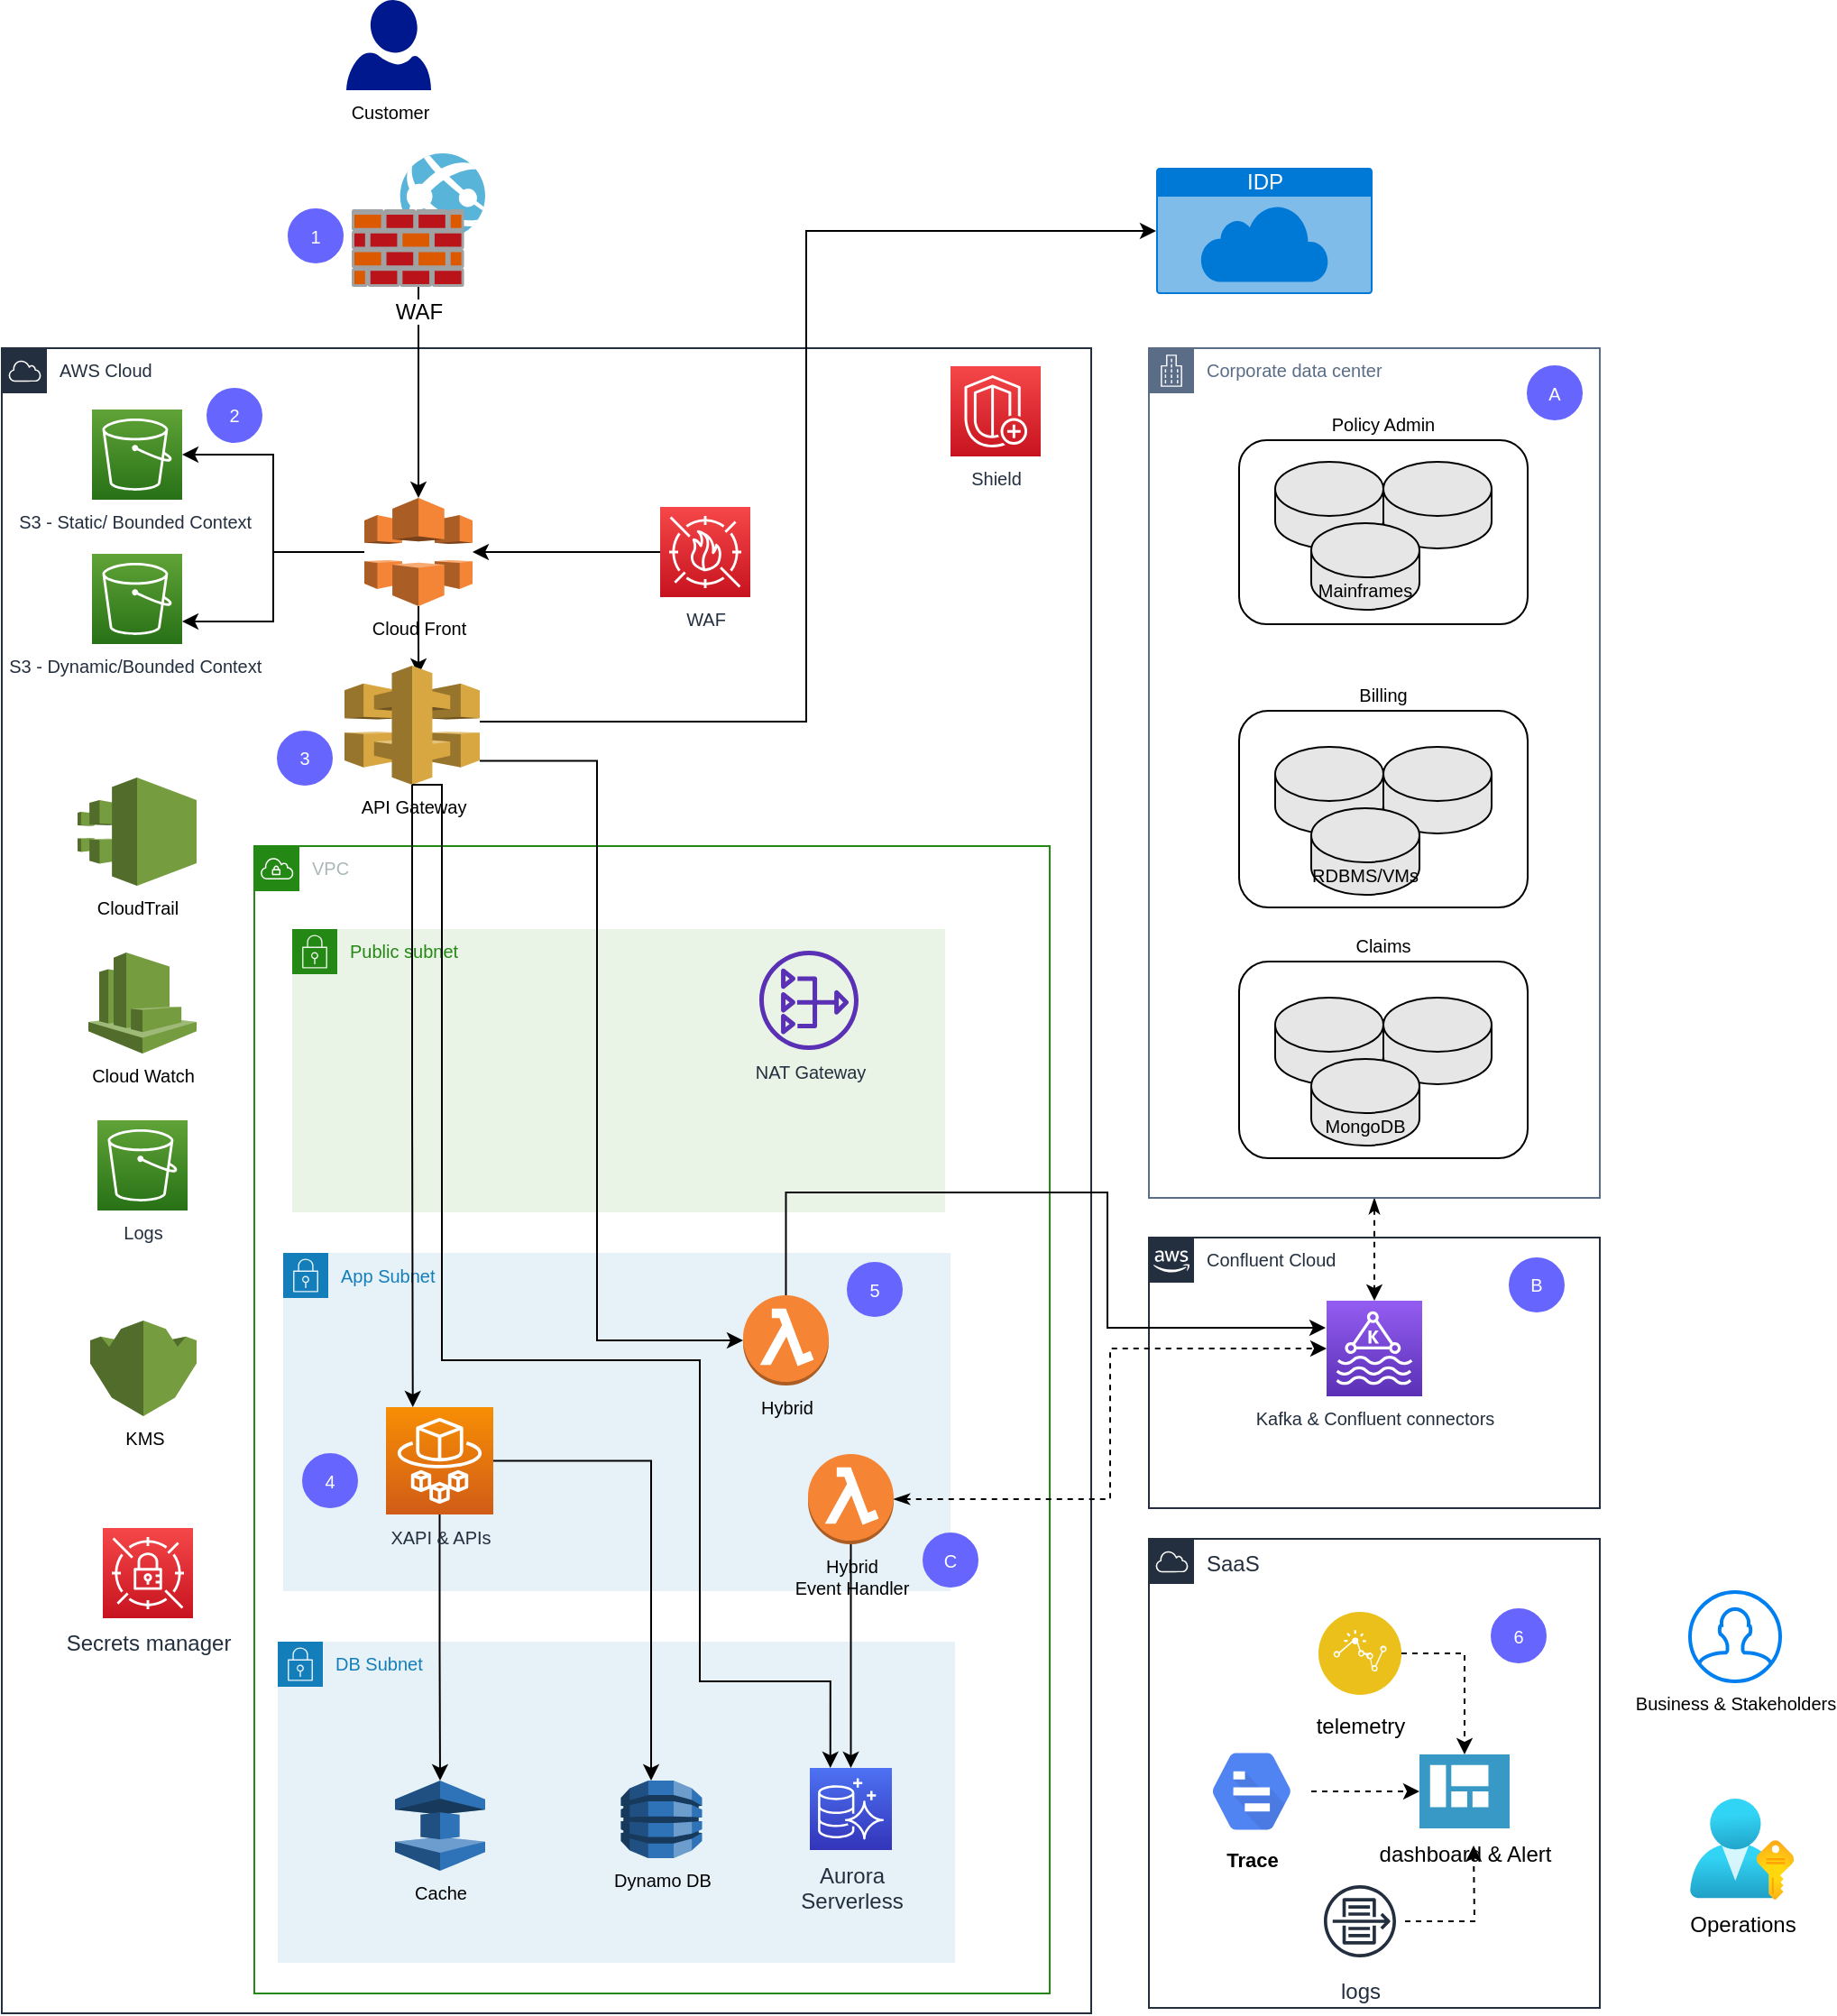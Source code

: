 <mxfile version="14.9.4" type="github">
  <diagram id="J0CAj3hpxYdUKnIAC_Rt" name="Page-1">
    <mxGraphModel dx="2980" dy="2271" grid="0" gridSize="10" guides="1" tooltips="1" connect="1" arrows="1" fold="1" page="0" pageScale="1" pageWidth="1100" pageHeight="850" math="0" shadow="0">
      <root>
        <mxCell id="0" />
        <mxCell id="1" parent="0" />
        <mxCell id="o6UnCo15VA87cQb3SErj-1" value="AWS Cloud" style="points=[[0,0],[0.25,0],[0.5,0],[0.75,0],[1,0],[1,0.25],[1,0.5],[1,0.75],[1,1],[0.75,1],[0.5,1],[0.25,1],[0,1],[0,0.75],[0,0.5],[0,0.25]];outlineConnect=0;gradientColor=none;html=1;whiteSpace=wrap;fontSize=10;fontStyle=0;shape=mxgraph.aws4.group;grIcon=mxgraph.aws4.group_aws_cloud;strokeColor=#232F3E;fillColor=none;verticalAlign=top;align=left;spacingLeft=30;fontColor=#232F3E;dashed=0;" parent="1" vertex="1">
          <mxGeometry x="-726" y="-700" width="604" height="923" as="geometry" />
        </mxCell>
        <mxCell id="o6UnCo15VA87cQb3SErj-2" value="VPC" style="points=[[0,0],[0.25,0],[0.5,0],[0.75,0],[1,0],[1,0.25],[1,0.5],[1,0.75],[1,1],[0.75,1],[0.5,1],[0.25,1],[0,1],[0,0.75],[0,0.5],[0,0.25]];outlineConnect=0;gradientColor=none;html=1;whiteSpace=wrap;fontSize=10;fontStyle=0;shape=mxgraph.aws4.group;grIcon=mxgraph.aws4.group_vpc;strokeColor=#248814;fillColor=none;verticalAlign=top;align=left;spacingLeft=30;fontColor=#AAB7B8;dashed=0;" parent="1" vertex="1">
          <mxGeometry x="-586" y="-424" width="441" height="636" as="geometry" />
        </mxCell>
        <mxCell id="o6UnCo15VA87cQb3SErj-23" value="DB Subnet" style="points=[[0,0],[0.25,0],[0.5,0],[0.75,0],[1,0],[1,0.25],[1,0.5],[1,0.75],[1,1],[0.75,1],[0.5,1],[0.25,1],[0,1],[0,0.75],[0,0.5],[0,0.25]];outlineConnect=0;gradientColor=none;html=1;whiteSpace=wrap;fontSize=10;fontStyle=0;shape=mxgraph.aws4.group;grIcon=mxgraph.aws4.group_security_group;grStroke=0;strokeColor=#147EBA;fillColor=#E6F2F8;verticalAlign=top;align=left;spacingLeft=30;fontColor=#147EBA;dashed=0;" parent="1" vertex="1">
          <mxGeometry x="-573" y="17" width="375.5" height="178" as="geometry" />
        </mxCell>
        <mxCell id="o6UnCo15VA87cQb3SErj-36" value="Confluent Cloud" style="points=[[0,0],[0.25,0],[0.5,0],[0.75,0],[1,0],[1,0.25],[1,0.5],[1,0.75],[1,1],[0.75,1],[0.5,1],[0.25,1],[0,1],[0,0.75],[0,0.5],[0,0.25]];outlineConnect=0;gradientColor=none;html=1;whiteSpace=wrap;fontSize=10;fontStyle=0;shape=mxgraph.aws4.group;grIcon=mxgraph.aws4.group_aws_cloud_alt;strokeColor=#232F3E;fillColor=none;verticalAlign=top;align=left;spacingLeft=30;fontColor=#232F3E;dashed=0;" parent="1" vertex="1">
          <mxGeometry x="-90" y="-207" width="250" height="150" as="geometry" />
        </mxCell>
        <mxCell id="o6UnCo15VA87cQb3SErj-103" value="SaaS" style="points=[[0,0],[0.25,0],[0.5,0],[0.75,0],[1,0],[1,0.25],[1,0.5],[1,0.75],[1,1],[0.75,1],[0.5,1],[0.25,1],[0,1],[0,0.75],[0,0.5],[0,0.25]];outlineConnect=0;gradientColor=none;html=1;whiteSpace=wrap;fontSize=12;fontStyle=0;shape=mxgraph.aws4.group;grIcon=mxgraph.aws4.group_aws_cloud;strokeColor=#232F3E;fillColor=none;verticalAlign=top;align=left;spacingLeft=30;fontColor=#232F3E;dashed=0;" parent="1" vertex="1">
          <mxGeometry x="-90" y="-40" width="250" height="260" as="geometry" />
        </mxCell>
        <mxCell id="o6UnCo15VA87cQb3SErj-86" value="Billing" style="rounded=1;whiteSpace=wrap;html=1;fontSize=10;labelPosition=center;verticalLabelPosition=top;align=center;verticalAlign=bottom;" parent="1" vertex="1">
          <mxGeometry x="-40" y="-499" width="160" height="109" as="geometry" />
        </mxCell>
        <mxCell id="o6UnCo15VA87cQb3SErj-85" value="Policy Admin" style="rounded=1;whiteSpace=wrap;html=1;fontSize=10;labelPosition=center;verticalLabelPosition=top;align=center;verticalAlign=bottom;" parent="1" vertex="1">
          <mxGeometry x="-40" y="-649" width="160" height="102" as="geometry" />
        </mxCell>
        <mxCell id="o6UnCo15VA87cQb3SErj-20" value="App Subnet" style="points=[[0,0],[0.25,0],[0.5,0],[0.75,0],[1,0],[1,0.25],[1,0.5],[1,0.75],[1,1],[0.75,1],[0.5,1],[0.25,1],[0,1],[0,0.75],[0,0.5],[0,0.25]];outlineConnect=0;gradientColor=none;html=1;whiteSpace=wrap;fontSize=10;fontStyle=0;shape=mxgraph.aws4.group;grIcon=mxgraph.aws4.group_security_group;grStroke=0;strokeColor=#147EBA;fillColor=#E6F2F8;verticalAlign=top;align=left;spacingLeft=30;fontColor=#147EBA;dashed=0;" parent="1" vertex="1">
          <mxGeometry x="-570" y="-198.5" width="370" height="187.5" as="geometry" />
        </mxCell>
        <mxCell id="o6UnCo15VA87cQb3SErj-50" value="" style="edgeStyle=orthogonalEdgeStyle;rounded=0;orthogonalLoop=1;jettySize=auto;html=1;fontSize=10;" parent="1" source="o6UnCo15VA87cQb3SErj-4" edge="1">
          <mxGeometry relative="1" as="geometry">
            <mxPoint x="-494.933" y="-519" as="targetPoint" />
          </mxGeometry>
        </mxCell>
        <mxCell id="o6UnCo15VA87cQb3SErj-56" style="edgeStyle=orthogonalEdgeStyle;rounded=0;orthogonalLoop=1;jettySize=auto;html=1;entryX=1;entryY=0.5;entryDx=0;entryDy=0;entryPerimeter=0;fontSize=10;" parent="1" source="o6UnCo15VA87cQb3SErj-4" target="o6UnCo15VA87cQb3SErj-10" edge="1">
          <mxGeometry relative="1" as="geometry" />
        </mxCell>
        <mxCell id="o6UnCo15VA87cQb3SErj-57" style="edgeStyle=orthogonalEdgeStyle;rounded=0;orthogonalLoop=1;jettySize=auto;html=1;entryX=1;entryY=0.75;entryDx=0;entryDy=0;entryPerimeter=0;fontSize=10;" parent="1" source="o6UnCo15VA87cQb3SErj-4" target="o6UnCo15VA87cQb3SErj-25" edge="1">
          <mxGeometry relative="1" as="geometry" />
        </mxCell>
        <mxCell id="o6UnCo15VA87cQb3SErj-4" value="Cloud Front" style="outlineConnect=0;dashed=0;verticalLabelPosition=bottom;verticalAlign=top;align=center;html=1;shape=mxgraph.aws3.cloudfront;fillColor=#F58536;gradientColor=none;fontSize=10;" parent="1" vertex="1">
          <mxGeometry x="-525" y="-617" width="60" height="60" as="geometry" />
        </mxCell>
        <mxCell id="o6UnCo15VA87cQb3SErj-10" value="S3 - Static/ Bounded Context&amp;nbsp;" style="points=[[0,0,0],[0.25,0,0],[0.5,0,0],[0.75,0,0],[1,0,0],[0,1,0],[0.25,1,0],[0.5,1,0],[0.75,1,0],[1,1,0],[0,0.25,0],[0,0.5,0],[0,0.75,0],[1,0.25,0],[1,0.5,0],[1,0.75,0]];outlineConnect=0;fontColor=#232F3E;gradientColor=#60A337;gradientDirection=north;fillColor=#277116;strokeColor=#ffffff;dashed=0;verticalLabelPosition=bottom;verticalAlign=top;align=center;html=1;fontSize=10;fontStyle=0;aspect=fixed;shape=mxgraph.aws4.resourceIcon;resIcon=mxgraph.aws4.s3;" parent="1" vertex="1">
          <mxGeometry x="-676" y="-666" width="50" height="50" as="geometry" />
        </mxCell>
        <mxCell id="o6UnCo15VA87cQb3SErj-11" value="Public subnet" style="points=[[0,0],[0.25,0],[0.5,0],[0.75,0],[1,0],[1,0.25],[1,0.5],[1,0.75],[1,1],[0.75,1],[0.5,1],[0.25,1],[0,1],[0,0.75],[0,0.5],[0,0.25]];outlineConnect=0;gradientColor=none;html=1;whiteSpace=wrap;fontSize=10;fontStyle=0;shape=mxgraph.aws4.group;grIcon=mxgraph.aws4.group_security_group;grStroke=0;strokeColor=#248814;fillColor=#E9F3E6;verticalAlign=top;align=left;spacingLeft=30;fontColor=#248814;dashed=0;" parent="1" vertex="1">
          <mxGeometry x="-565" y="-378" width="362" height="157" as="geometry" />
        </mxCell>
        <mxCell id="o6UnCo15VA87cQb3SErj-12" value="NAT Gateway" style="outlineConnect=0;fontColor=#232F3E;gradientColor=none;fillColor=#5A30B5;strokeColor=none;dashed=0;verticalLabelPosition=bottom;verticalAlign=top;align=center;html=1;fontSize=10;fontStyle=0;aspect=fixed;pointerEvents=1;shape=mxgraph.aws4.nat_gateway;" parent="1" vertex="1">
          <mxGeometry x="-306" y="-366" width="55" height="55" as="geometry" />
        </mxCell>
        <mxCell id="o6UnCo15VA87cQb3SErj-19" value="Cache" style="outlineConnect=0;dashed=0;verticalLabelPosition=bottom;verticalAlign=top;align=center;html=1;shape=mxgraph.aws3.elasticache;fillColor=#2E73B8;gradientColor=none;fontSize=10;" parent="1" vertex="1">
          <mxGeometry x="-508" y="94" width="50" height="50" as="geometry" />
        </mxCell>
        <mxCell id="DFf_56WCGIIjxEMHTGOl-1" style="edgeStyle=orthogonalEdgeStyle;rounded=0;orthogonalLoop=1;jettySize=auto;html=1;entryX=0;entryY=0.5;entryDx=0;entryDy=0;entryPerimeter=0;fontSize=10;fontColor=#000000;" edge="1" parent="1" source="o6UnCo15VA87cQb3SErj-21" target="2LN8hkeJdorqVzaSX0oZ-3">
          <mxGeometry relative="1" as="geometry">
            <Array as="points">
              <mxPoint x="-280" y="-493" />
              <mxPoint x="-280" y="-765" />
            </Array>
          </mxGeometry>
        </mxCell>
        <mxCell id="DFf_56WCGIIjxEMHTGOl-6" style="edgeStyle=orthogonalEdgeStyle;rounded=0;orthogonalLoop=1;jettySize=auto;html=1;fontSize=10;fontColor=#000000;startArrow=none;startFill=0;exitX=1;exitY=0.8;exitDx=0;exitDy=0;exitPerimeter=0;" edge="1" parent="1" source="o6UnCo15VA87cQb3SErj-21" target="DFf_56WCGIIjxEMHTGOl-3">
          <mxGeometry relative="1" as="geometry">
            <Array as="points">
              <mxPoint x="-396" y="-471" />
              <mxPoint x="-396" y="-150" />
            </Array>
          </mxGeometry>
        </mxCell>
        <mxCell id="DFf_56WCGIIjxEMHTGOl-22" style="edgeStyle=orthogonalEdgeStyle;rounded=0;orthogonalLoop=1;jettySize=auto;html=1;entryX=0.25;entryY=0;entryDx=0;entryDy=0;entryPerimeter=0;fontSize=10;fontColor=#000000;startArrow=none;startFill=0;" edge="1" parent="1" source="o6UnCo15VA87cQb3SErj-21" target="o6UnCo15VA87cQb3SErj-22">
          <mxGeometry relative="1" as="geometry" />
        </mxCell>
        <mxCell id="o6UnCo15VA87cQb3SErj-21" value="API Gateway" style="outlineConnect=0;dashed=0;verticalLabelPosition=bottom;verticalAlign=top;align=center;html=1;shape=mxgraph.aws3.api_gateway;fillColor=#D9A741;gradientColor=none;fontSize=10;" parent="1" vertex="1">
          <mxGeometry x="-536" y="-524" width="75" height="66" as="geometry" />
        </mxCell>
        <mxCell id="o6UnCo15VA87cQb3SErj-49" value="" style="edgeStyle=orthogonalEdgeStyle;rounded=0;orthogonalLoop=1;jettySize=auto;html=1;fontSize=10;" parent="1" source="o6UnCo15VA87cQb3SErj-22" target="o6UnCo15VA87cQb3SErj-39" edge="1">
          <mxGeometry relative="1" as="geometry">
            <Array as="points">
              <mxPoint x="-366" y="-83" />
            </Array>
          </mxGeometry>
        </mxCell>
        <mxCell id="o6UnCo15VA87cQb3SErj-62" style="edgeStyle=orthogonalEdgeStyle;rounded=0;orthogonalLoop=1;jettySize=auto;html=1;fontSize=10;entryX=0.25;entryY=0;entryDx=0;entryDy=0;entryPerimeter=0;exitX=0.5;exitY=1;exitDx=0;exitDy=0;exitPerimeter=0;" parent="1" source="o6UnCo15VA87cQb3SErj-21" edge="1" target="2LN8hkeJdorqVzaSX0oZ-5">
          <mxGeometry relative="1" as="geometry">
            <mxPoint x="-300" y="11" as="targetPoint" />
            <Array as="points">
              <mxPoint x="-482" y="-458" />
              <mxPoint x="-482" y="-139" />
              <mxPoint x="-339" y="-139" />
              <mxPoint x="-339" y="39" />
              <mxPoint x="-267" y="39" />
            </Array>
          </mxGeometry>
        </mxCell>
        <mxCell id="DFf_56WCGIIjxEMHTGOl-2" style="edgeStyle=orthogonalEdgeStyle;rounded=0;orthogonalLoop=1;jettySize=auto;html=1;fontSize=10;fontColor=#000000;" edge="1" parent="1" source="o6UnCo15VA87cQb3SErj-22" target="o6UnCo15VA87cQb3SErj-19">
          <mxGeometry relative="1" as="geometry" />
        </mxCell>
        <mxCell id="o6UnCo15VA87cQb3SErj-22" value="XAPI &amp;amp; APIs" style="points=[[0,0,0],[0.25,0,0],[0.5,0,0],[0.75,0,0],[1,0,0],[0,1,0],[0.25,1,0],[0.5,1,0],[0.75,1,0],[1,1,0],[0,0.25,0],[0,0.5,0],[0,0.75,0],[1,0.25,0],[1,0.5,0],[1,0.75,0]];outlineConnect=0;fontColor=#232F3E;gradientColor=#F78E04;gradientDirection=north;fillColor=#D05C17;strokeColor=#ffffff;dashed=0;verticalLabelPosition=bottom;verticalAlign=top;align=center;html=1;fontSize=10;fontStyle=0;aspect=fixed;shape=mxgraph.aws4.resourceIcon;resIcon=mxgraph.aws4.fargate;" parent="1" vertex="1">
          <mxGeometry x="-513" y="-113" width="59.5" height="59.5" as="geometry" />
        </mxCell>
        <mxCell id="o6UnCo15VA87cQb3SErj-25" value="S3 - Dynamic/Bounded Context&amp;nbsp;" style="points=[[0,0,0],[0.25,0,0],[0.5,0,0],[0.75,0,0],[1,0,0],[0,1,0],[0.25,1,0],[0.5,1,0],[0.75,1,0],[1,1,0],[0,0.25,0],[0,0.5,0],[0,0.75,0],[1,0.25,0],[1,0.5,0],[1,0.75,0]];outlineConnect=0;fontColor=#232F3E;gradientColor=#60A337;gradientDirection=north;fillColor=#277116;strokeColor=#ffffff;dashed=0;verticalLabelPosition=bottom;verticalAlign=top;align=center;html=1;fontSize=10;fontStyle=0;aspect=fixed;shape=mxgraph.aws4.resourceIcon;resIcon=mxgraph.aws4.s3;" parent="1" vertex="1">
          <mxGeometry x="-676" y="-586" width="50" height="50" as="geometry" />
        </mxCell>
        <mxCell id="o6UnCo15VA87cQb3SErj-115" value="" style="edgeStyle=orthogonalEdgeStyle;rounded=0;orthogonalLoop=1;jettySize=auto;html=1;fontSize=10;fontColor=#000000;" parent="1" source="o6UnCo15VA87cQb3SErj-27" target="o6UnCo15VA87cQb3SErj-4" edge="1">
          <mxGeometry relative="1" as="geometry" />
        </mxCell>
        <mxCell id="o6UnCo15VA87cQb3SErj-27" value="WAF" style="points=[[0,0,0],[0.25,0,0],[0.5,0,0],[0.75,0,0],[1,0,0],[0,1,0],[0.25,1,0],[0.5,1,0],[0.75,1,0],[1,1,0],[0,0.25,0],[0,0.5,0],[0,0.75,0],[1,0.25,0],[1,0.5,0],[1,0.75,0]];outlineConnect=0;fontColor=#232F3E;gradientColor=#F54749;gradientDirection=north;fillColor=#C7131F;strokeColor=#ffffff;verticalLabelPosition=bottom;verticalAlign=top;align=center;html=1;fontSize=10;fontStyle=0;aspect=fixed;shape=mxgraph.aws4.resourceIcon;resIcon=mxgraph.aws4.waf;" parent="1" vertex="1">
          <mxGeometry x="-361" y="-612" width="50" height="50" as="geometry" />
        </mxCell>
        <mxCell id="o6UnCo15VA87cQb3SErj-28" value="Shield" style="points=[[0,0,0],[0.25,0,0],[0.5,0,0],[0.75,0,0],[1,0,0],[0,1,0],[0.25,1,0],[0.5,1,0],[0.75,1,0],[1,1,0],[0,0.25,0],[0,0.5,0],[0,0.75,0],[1,0.25,0],[1,0.5,0],[1,0.75,0]];outlineConnect=0;fontColor=#232F3E;gradientColor=#F54749;gradientDirection=north;fillColor=#C7131F;strokeColor=#ffffff;dashed=0;verticalLabelPosition=bottom;verticalAlign=top;align=center;html=1;fontSize=10;fontStyle=0;aspect=fixed;shape=mxgraph.aws4.resourceIcon;resIcon=mxgraph.aws4.shield;" parent="1" vertex="1">
          <mxGeometry x="-200" y="-690" width="50" height="50" as="geometry" />
        </mxCell>
        <mxCell id="o6UnCo15VA87cQb3SErj-29" value="Customer" style="aspect=fixed;pointerEvents=1;shadow=0;dashed=0;html=1;strokeColor=none;labelPosition=center;verticalLabelPosition=bottom;verticalAlign=top;align=center;fillColor=#00188D;shape=mxgraph.azure.user;fontSize=10;" parent="1" vertex="1">
          <mxGeometry x="-535" y="-893" width="47" height="50" as="geometry" />
        </mxCell>
        <mxCell id="o6UnCo15VA87cQb3SErj-93" value="" style="edgeStyle=orthogonalEdgeStyle;rounded=0;orthogonalLoop=1;jettySize=auto;html=1;fontSize=10;dashed=1;startArrow=classicThin;startFill=1;" parent="1" source="o6UnCo15VA87cQb3SErj-30" target="o6UnCo15VA87cQb3SErj-34" edge="1">
          <mxGeometry relative="1" as="geometry" />
        </mxCell>
        <mxCell id="o6UnCo15VA87cQb3SErj-30" value="Corporate data center" style="points=[[0,0],[0.25,0],[0.5,0],[0.75,0],[1,0],[1,0.25],[1,0.5],[1,0.75],[1,1],[0.75,1],[0.5,1],[0.25,1],[0,1],[0,0.75],[0,0.5],[0,0.25]];outlineConnect=0;gradientColor=none;html=1;whiteSpace=wrap;fontSize=10;fontStyle=0;shape=mxgraph.aws4.group;grIcon=mxgraph.aws4.group_corporate_data_center;strokeColor=#5A6C86;fillColor=none;verticalAlign=top;align=left;spacingLeft=30;fontColor=#5A6C86;dashed=0;" parent="1" vertex="1">
          <mxGeometry x="-90" y="-700" width="250" height="471" as="geometry" />
        </mxCell>
        <mxCell id="o6UnCo15VA87cQb3SErj-31" value="" style="shape=cylinder3;whiteSpace=wrap;html=1;boundedLbl=1;backgroundOutline=1;size=15;fontSize=10;fillColor=#E6E6E6;" parent="1" vertex="1">
          <mxGeometry x="-20" y="-637" width="60" height="48" as="geometry" />
        </mxCell>
        <mxCell id="o6UnCo15VA87cQb3SErj-32" value="" style="shape=cylinder3;whiteSpace=wrap;html=1;boundedLbl=1;backgroundOutline=1;size=15;fontSize=10;fillColor=#E6E6E6;" parent="1" vertex="1">
          <mxGeometry x="40" y="-637" width="60" height="48" as="geometry" />
        </mxCell>
        <mxCell id="o6UnCo15VA87cQb3SErj-33" value="Mainframes" style="shape=cylinder3;whiteSpace=wrap;html=1;boundedLbl=1;backgroundOutline=1;size=15;fontSize=10;fillColor=#E6E6E6;" parent="1" vertex="1">
          <mxGeometry y="-603" width="60" height="48" as="geometry" />
        </mxCell>
        <mxCell id="o6UnCo15VA87cQb3SErj-34" value="Kafka &amp;amp; Confluent connectors" style="points=[[0,0,0],[0.25,0,0],[0.5,0,0],[0.75,0,0],[1,0,0],[0,1,0],[0.25,1,0],[0.5,1,0],[0.75,1,0],[1,1,0],[0,0.25,0],[0,0.5,0],[0,0.75,0],[1,0.25,0],[1,0.5,0],[1,0.75,0]];outlineConnect=0;fontColor=#232F3E;gradientColor=#945DF2;gradientDirection=north;fillColor=#5A30B5;strokeColor=#ffffff;dashed=0;verticalLabelPosition=bottom;verticalAlign=top;align=center;html=1;fontSize=10;fontStyle=0;aspect=fixed;shape=mxgraph.aws4.resourceIcon;resIcon=mxgraph.aws4.managed_streaming_for_kafka;" parent="1" vertex="1">
          <mxGeometry x="8.5" y="-172" width="53" height="53" as="geometry" />
        </mxCell>
        <mxCell id="o6UnCo15VA87cQb3SErj-118" style="edgeStyle=orthogonalEdgeStyle;rounded=0;orthogonalLoop=1;jettySize=auto;html=1;entryX=0;entryY=0.5;entryDx=0;entryDy=0;entryPerimeter=0;dashed=1;fontSize=10;fontColor=#000000;startArrow=classicThin;startFill=1;exitX=1;exitY=0.5;exitDx=0;exitDy=0;exitPerimeter=0;" parent="1" target="o6UnCo15VA87cQb3SErj-34" edge="1" source="o6UnCo15VA87cQb3SErj-37">
          <mxGeometry relative="1" as="geometry">
            <mxPoint x="-232" y="-146" as="sourcePoint" />
          </mxGeometry>
        </mxCell>
        <mxCell id="DFf_56WCGIIjxEMHTGOl-9" style="edgeStyle=orthogonalEdgeStyle;rounded=0;orthogonalLoop=1;jettySize=auto;html=1;fontSize=10;fontColor=#000000;startArrow=none;startFill=0;" edge="1" parent="1" source="o6UnCo15VA87cQb3SErj-37" target="2LN8hkeJdorqVzaSX0oZ-5">
          <mxGeometry relative="1" as="geometry" />
        </mxCell>
        <mxCell id="o6UnCo15VA87cQb3SErj-37" value="Hybrid&lt;br&gt;Event Handler" style="outlineConnect=0;dashed=0;verticalLabelPosition=bottom;verticalAlign=top;align=center;html=1;shape=mxgraph.aws3.lambda_function;fillColor=#F58534;gradientColor=none;fontSize=10;" parent="1" vertex="1">
          <mxGeometry x="-279" y="-87" width="47.5" height="50" as="geometry" />
        </mxCell>
        <mxCell id="o6UnCo15VA87cQb3SErj-39" value="Dynamo DB" style="outlineConnect=0;dashed=0;verticalLabelPosition=bottom;verticalAlign=top;align=center;html=1;shape=mxgraph.aws3.dynamo_db;fillColor=#2E73B8;gradientColor=none;fontSize=10;" parent="1" vertex="1">
          <mxGeometry x="-382.75" y="94" width="45" height="43" as="geometry" />
        </mxCell>
        <mxCell id="o6UnCo15VA87cQb3SErj-53" value="" style="shape=cylinder3;whiteSpace=wrap;html=1;boundedLbl=1;backgroundOutline=1;size=15;fontSize=10;fillColor=#E6E6E6;" parent="1" vertex="1">
          <mxGeometry x="-20" y="-479" width="60" height="48" as="geometry" />
        </mxCell>
        <mxCell id="o6UnCo15VA87cQb3SErj-54" value="" style="shape=cylinder3;whiteSpace=wrap;html=1;boundedLbl=1;backgroundOutline=1;size=15;fontSize=10;fillColor=#E6E6E6;" parent="1" vertex="1">
          <mxGeometry x="40" y="-479" width="60" height="48" as="geometry" />
        </mxCell>
        <mxCell id="o6UnCo15VA87cQb3SErj-55" value="RDBMS/VMs" style="shape=cylinder3;whiteSpace=wrap;html=1;boundedLbl=1;backgroundOutline=1;size=15;fontSize=10;fillColor=#E6E6E6;" parent="1" vertex="1">
          <mxGeometry y="-445" width="60" height="48" as="geometry" />
        </mxCell>
        <mxCell id="o6UnCo15VA87cQb3SErj-82" value="Cloud Watch" style="outlineConnect=0;dashed=0;verticalLabelPosition=bottom;verticalAlign=top;align=center;html=1;shape=mxgraph.aws3.cloudwatch;fillColor=#759C3E;gradientColor=none;fontSize=10;" parent="1" vertex="1">
          <mxGeometry x="-678" y="-365" width="60" height="56" as="geometry" />
        </mxCell>
        <mxCell id="o6UnCo15VA87cQb3SErj-83" value="CloudTrail" style="outlineConnect=0;dashed=0;verticalLabelPosition=bottom;verticalAlign=top;align=center;html=1;shape=mxgraph.aws3.cloudtrail;fillColor=#759C3E;gradientColor=none;fontSize=10;" parent="1" vertex="1">
          <mxGeometry x="-684" y="-462" width="66" height="60" as="geometry" />
        </mxCell>
        <mxCell id="o6UnCo15VA87cQb3SErj-84" value="Logs" style="points=[[0,0,0],[0.25,0,0],[0.5,0,0],[0.75,0,0],[1,0,0],[0,1,0],[0.25,1,0],[0.5,1,0],[0.75,1,0],[1,1,0],[0,0.25,0],[0,0.5,0],[0,0.75,0],[1,0.25,0],[1,0.5,0],[1,0.75,0]];outlineConnect=0;fontColor=#232F3E;gradientColor=#60A337;gradientDirection=north;fillColor=#277116;strokeColor=#ffffff;dashed=0;verticalLabelPosition=bottom;verticalAlign=top;align=center;html=1;fontSize=10;fontStyle=0;aspect=fixed;shape=mxgraph.aws4.resourceIcon;resIcon=mxgraph.aws4.s3;" parent="1" vertex="1">
          <mxGeometry x="-673" y="-272" width="50" height="50" as="geometry" />
        </mxCell>
        <mxCell id="o6UnCo15VA87cQb3SErj-87" value="Claims" style="rounded=1;whiteSpace=wrap;html=1;fontSize=10;labelPosition=center;verticalLabelPosition=top;align=center;verticalAlign=bottom;" parent="1" vertex="1">
          <mxGeometry x="-40" y="-360" width="160" height="109" as="geometry" />
        </mxCell>
        <mxCell id="o6UnCo15VA87cQb3SErj-88" value="" style="shape=cylinder3;whiteSpace=wrap;html=1;boundedLbl=1;backgroundOutline=1;size=15;fontSize=10;fillColor=#E6E6E6;" parent="1" vertex="1">
          <mxGeometry x="-20" y="-340" width="60" height="48" as="geometry" />
        </mxCell>
        <mxCell id="o6UnCo15VA87cQb3SErj-89" value="" style="shape=cylinder3;whiteSpace=wrap;html=1;boundedLbl=1;backgroundOutline=1;size=15;fontSize=10;fillColor=#E6E6E6;" parent="1" vertex="1">
          <mxGeometry x="40" y="-340" width="60" height="48" as="geometry" />
        </mxCell>
        <mxCell id="o6UnCo15VA87cQb3SErj-90" value="MongoDB" style="shape=cylinder3;whiteSpace=wrap;html=1;boundedLbl=1;backgroundOutline=1;size=15;fontSize=10;fillColor=#E6E6E6;" parent="1" vertex="1">
          <mxGeometry y="-306" width="60" height="48" as="geometry" />
        </mxCell>
        <mxCell id="o6UnCo15VA87cQb3SErj-95" value="A" style="ellipse;whiteSpace=wrap;html=1;fontSize=10;fillColor=#6666FF;strokeColor=#6666FF;fontColor=#FFFFFF;" parent="1" vertex="1">
          <mxGeometry x="120" y="-690" width="30" height="29.5" as="geometry" />
        </mxCell>
        <mxCell id="o6UnCo15VA87cQb3SErj-96" value="B" style="ellipse;whiteSpace=wrap;html=1;fontSize=10;fillColor=#6666FF;strokeColor=#6666FF;fontColor=#FFFFFF;" parent="1" vertex="1">
          <mxGeometry x="110" y="-195.5" width="30" height="29.5" as="geometry" />
        </mxCell>
        <mxCell id="o6UnCo15VA87cQb3SErj-97" value="1" style="ellipse;whiteSpace=wrap;html=1;fontSize=10;fillColor=#6666FF;strokeColor=#6666FF;fontColor=#FFFFFF;" parent="1" vertex="1">
          <mxGeometry x="-567" y="-777" width="30" height="29.5" as="geometry" />
        </mxCell>
        <mxCell id="o6UnCo15VA87cQb3SErj-98" value="2" style="ellipse;whiteSpace=wrap;html=1;fontSize=10;fillColor=#6666FF;strokeColor=#6666FF;fontColor=#FFFFFF;" parent="1" vertex="1">
          <mxGeometry x="-612" y="-677.5" width="30" height="29.5" as="geometry" />
        </mxCell>
        <mxCell id="o6UnCo15VA87cQb3SErj-99" value="3" style="ellipse;whiteSpace=wrap;html=1;fontSize=10;fillColor=#6666FF;strokeColor=#6666FF;fontColor=#FFFFFF;" parent="1" vertex="1">
          <mxGeometry x="-573" y="-487.5" width="30" height="29.5" as="geometry" />
        </mxCell>
        <mxCell id="o6UnCo15VA87cQb3SErj-100" value="4" style="ellipse;whiteSpace=wrap;html=1;fontSize=10;fillColor=#6666FF;strokeColor=#6666FF;fontColor=#FFFFFF;" parent="1" vertex="1">
          <mxGeometry x="-559" y="-87" width="30" height="29.5" as="geometry" />
        </mxCell>
        <mxCell id="o6UnCo15VA87cQb3SErj-101" value="6" style="ellipse;whiteSpace=wrap;html=1;fontSize=10;fillColor=#6666FF;strokeColor=#6666FF;fontColor=#FFFFFF;" parent="1" vertex="1">
          <mxGeometry x="100" y="-1" width="30" height="29.5" as="geometry" />
        </mxCell>
        <mxCell id="o6UnCo15VA87cQb3SErj-109" style="edgeStyle=orthogonalEdgeStyle;rounded=0;orthogonalLoop=1;jettySize=auto;html=1;dashed=1;fontSize=10;fontColor=#000000;" parent="1" source="o6UnCo15VA87cQb3SErj-102" target="o6UnCo15VA87cQb3SErj-108" edge="1">
          <mxGeometry relative="1" as="geometry" />
        </mxCell>
        <mxCell id="o6UnCo15VA87cQb3SErj-102" value="telemetry" style="aspect=fixed;perimeter=ellipsePerimeter;html=1;align=center;shadow=0;dashed=0;labelBackgroundColor=#ffffff;fontSize=12;spacingTop=3;image;image=img/lib/ibm/applications/actionable_insight.svg;strokeColor=#6666FF;fillColor=#6666FF;" parent="1" vertex="1">
          <mxGeometry x="4" y="0.5" width="46" height="46" as="geometry" />
        </mxCell>
        <mxCell id="o6UnCo15VA87cQb3SErj-104" value="C" style="ellipse;whiteSpace=wrap;html=1;fontSize=10;fillColor=#6666FF;strokeColor=#6666FF;fontColor=#FFFFFF;" parent="1" vertex="1">
          <mxGeometry x="-215" y="-43" width="30" height="29.5" as="geometry" />
        </mxCell>
        <mxCell id="o6UnCo15VA87cQb3SErj-105" value="&lt;font color=&quot;#000000&quot;&gt;Business &amp;amp; Stakeholders&lt;/font&gt;" style="html=1;verticalLabelPosition=bottom;align=center;labelBackgroundColor=#ffffff;verticalAlign=top;strokeWidth=2;strokeColor=#0080F0;shadow=0;dashed=0;shape=mxgraph.ios7.icons.user;fontSize=10;fontColor=#FFFFFF;fillColor=#FFFFFF;" parent="1" vertex="1">
          <mxGeometry x="210" y="-10.5" width="50" height="49.5" as="geometry" />
        </mxCell>
        <mxCell id="o6UnCo15VA87cQb3SErj-106" value="Operations" style="aspect=fixed;html=1;points=[];align=center;image;fontSize=12;image=img/lib/azure2/azure_stack/User_Subscriptions.svg;strokeColor=#6666FF;fillColor=#FFFFFF;" parent="1" vertex="1">
          <mxGeometry x="210" y="104" width="57.7" height="56" as="geometry" />
        </mxCell>
        <mxCell id="o6UnCo15VA87cQb3SErj-110" style="edgeStyle=orthogonalEdgeStyle;rounded=0;orthogonalLoop=1;jettySize=auto;html=1;dashed=1;fontSize=10;fontColor=#000000;" parent="1" source="o6UnCo15VA87cQb3SErj-107" target="o6UnCo15VA87cQb3SErj-108" edge="1">
          <mxGeometry relative="1" as="geometry" />
        </mxCell>
        <mxCell id="o6UnCo15VA87cQb3SErj-107" value="Trace" style="html=1;fillColor=#5184F3;strokeColor=none;verticalAlign=top;labelPosition=center;verticalLabelPosition=bottom;align=center;spacingTop=-6;fontSize=11;fontStyle=1;shape=mxgraph.gcp2.hexIcon;prIcon=trace" parent="1" vertex="1">
          <mxGeometry x="-66" y="68.75" width="66" height="62.5" as="geometry" />
        </mxCell>
        <mxCell id="o6UnCo15VA87cQb3SErj-108" value="dashboard &amp;amp; Alert" style="aspect=fixed;html=1;points=[];align=center;image;fontSize=12;image=img/lib/mscae/Shared_Dashboard.svg;fontColor=#000000;strokeColor=#6666FF;fillColor=#FFFFFF;" parent="1" vertex="1">
          <mxGeometry x="60" y="79.5" width="50" height="41" as="geometry" />
        </mxCell>
        <mxCell id="o6UnCo15VA87cQb3SErj-113" style="edgeStyle=orthogonalEdgeStyle;rounded=0;orthogonalLoop=1;jettySize=auto;html=1;dashed=1;fontSize=10;fontColor=#000000;" parent="1" source="o6UnCo15VA87cQb3SErj-111" edge="1">
          <mxGeometry relative="1" as="geometry">
            <mxPoint x="90" y="130" as="targetPoint" />
          </mxGeometry>
        </mxCell>
        <mxCell id="o6UnCo15VA87cQb3SErj-111" value="logs" style="outlineConnect=0;fontColor=#232F3E;gradientColor=none;strokeColor=#232F3E;fillColor=#ffffff;dashed=0;verticalLabelPosition=bottom;verticalAlign=top;align=center;html=1;fontSize=12;fontStyle=0;aspect=fixed;shape=mxgraph.aws4.resourceIcon;resIcon=mxgraph.aws4.flow_logs;" parent="1" vertex="1">
          <mxGeometry x="2" y="147" width="50" height="50" as="geometry" />
        </mxCell>
        <mxCell id="2LN8hkeJdorqVzaSX0oZ-3" value="IDP" style="html=1;strokeColor=none;fillColor=#0079D6;labelPosition=center;verticalLabelPosition=middle;verticalAlign=top;align=center;fontSize=12;outlineConnect=0;spacingTop=-6;fontColor=#FFFFFF;shape=mxgraph.sitemap.cloud;" parent="1" vertex="1">
          <mxGeometry x="-86" y="-800" width="120" height="70" as="geometry" />
        </mxCell>
        <mxCell id="2LN8hkeJdorqVzaSX0oZ-5" value="Aurora &lt;br&gt;Serverless" style="points=[[0,0,0],[0.25,0,0],[0.5,0,0],[0.75,0,0],[1,0,0],[0,1,0],[0.25,1,0],[0.5,1,0],[0.75,1,0],[1,1,0],[0,0.25,0],[0,0.5,0],[0,0.75,0],[1,0.25,0],[1,0.5,0],[1,0.75,0]];outlineConnect=0;fontColor=#232F3E;gradientColor=#4D72F3;gradientDirection=north;fillColor=#3334B9;strokeColor=#ffffff;dashed=0;verticalLabelPosition=bottom;verticalAlign=top;align=center;html=1;fontSize=12;fontStyle=0;aspect=fixed;shape=mxgraph.aws4.resourceIcon;resIcon=mxgraph.aws4.aurora;" parent="1" vertex="1">
          <mxGeometry x="-278" y="87" width="45.5" height="45.5" as="geometry" />
        </mxCell>
        <mxCell id="DFf_56WCGIIjxEMHTGOl-7" style="edgeStyle=orthogonalEdgeStyle;rounded=0;orthogonalLoop=1;jettySize=auto;html=1;fontSize=10;fontColor=#000000;startArrow=none;startFill=0;" edge="1" parent="1" source="DFf_56WCGIIjxEMHTGOl-3">
          <mxGeometry relative="1" as="geometry">
            <mxPoint x="8" y="-157" as="targetPoint" />
            <Array as="points">
              <mxPoint x="-113" y="-232" />
              <mxPoint x="-113" y="-157" />
            </Array>
          </mxGeometry>
        </mxCell>
        <mxCell id="DFf_56WCGIIjxEMHTGOl-3" value="Hybrid" style="outlineConnect=0;dashed=0;verticalLabelPosition=bottom;verticalAlign=top;align=center;html=1;shape=mxgraph.aws3.lambda_function;fillColor=#F58534;gradientColor=none;fontSize=10;" vertex="1" parent="1">
          <mxGeometry x="-315" y="-175" width="47.5" height="50" as="geometry" />
        </mxCell>
        <mxCell id="DFf_56WCGIIjxEMHTGOl-11" value="5" style="ellipse;whiteSpace=wrap;html=1;fontSize=10;fillColor=#6666FF;strokeColor=#6666FF;fontColor=#FFFFFF;" vertex="1" parent="1">
          <mxGeometry x="-257" y="-193" width="30" height="29.5" as="geometry" />
        </mxCell>
        <mxCell id="DFf_56WCGIIjxEMHTGOl-18" style="edgeStyle=orthogonalEdgeStyle;rounded=0;orthogonalLoop=1;jettySize=auto;html=1;fontSize=10;fontColor=#000000;startArrow=none;startFill=0;" edge="1" parent="1" source="DFf_56WCGIIjxEMHTGOl-16" target="o6UnCo15VA87cQb3SErj-4">
          <mxGeometry relative="1" as="geometry" />
        </mxCell>
        <mxCell id="DFf_56WCGIIjxEMHTGOl-16" value="WAF" style="aspect=fixed;html=1;points=[];align=center;image;fontSize=12;image=img/lib/mscae/Web_App_Firewall.svg;fontColor=#000000;strokeColor=#6666FF;fillColor=#E6E6E6;" vertex="1" parent="1">
          <mxGeometry x="-532" y="-808" width="74" height="74" as="geometry" />
        </mxCell>
        <mxCell id="DFf_56WCGIIjxEMHTGOl-19" value="Secrets manager" style="points=[[0,0,0],[0.25,0,0],[0.5,0,0],[0.75,0,0],[1,0,0],[0,1,0],[0.25,1,0],[0.5,1,0],[0.75,1,0],[1,1,0],[0,0.25,0],[0,0.5,0],[0,0.75,0],[1,0.25,0],[1,0.5,0],[1,0.75,0]];outlineConnect=0;fontColor=#232F3E;gradientColor=#F54749;gradientDirection=north;fillColor=#C7131F;strokeColor=#ffffff;dashed=0;verticalLabelPosition=bottom;verticalAlign=top;align=center;html=1;fontSize=12;fontStyle=0;aspect=fixed;shape=mxgraph.aws4.resourceIcon;resIcon=mxgraph.aws4.secrets_manager;" vertex="1" parent="1">
          <mxGeometry x="-670" y="-46" width="50" height="50" as="geometry" />
        </mxCell>
        <mxCell id="DFf_56WCGIIjxEMHTGOl-20" value="KMS" style="outlineConnect=0;dashed=0;verticalLabelPosition=bottom;verticalAlign=top;align=center;html=1;shape=mxgraph.aws3.kms;fillColor=#759C3E;gradientColor=none;fontSize=10;fontColor=#000000;strokeColor=#6666FF;" vertex="1" parent="1">
          <mxGeometry x="-677" y="-161" width="59" height="53" as="geometry" />
        </mxCell>
      </root>
    </mxGraphModel>
  </diagram>
</mxfile>
